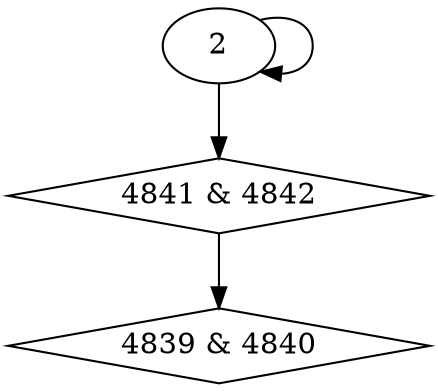 digraph {
0 [label = "4839 & 4840", shape = diamond];
1 [label = "4841 & 4842", shape = diamond];
1 -> 0;
2 -> 1;
2 -> 2;
}
